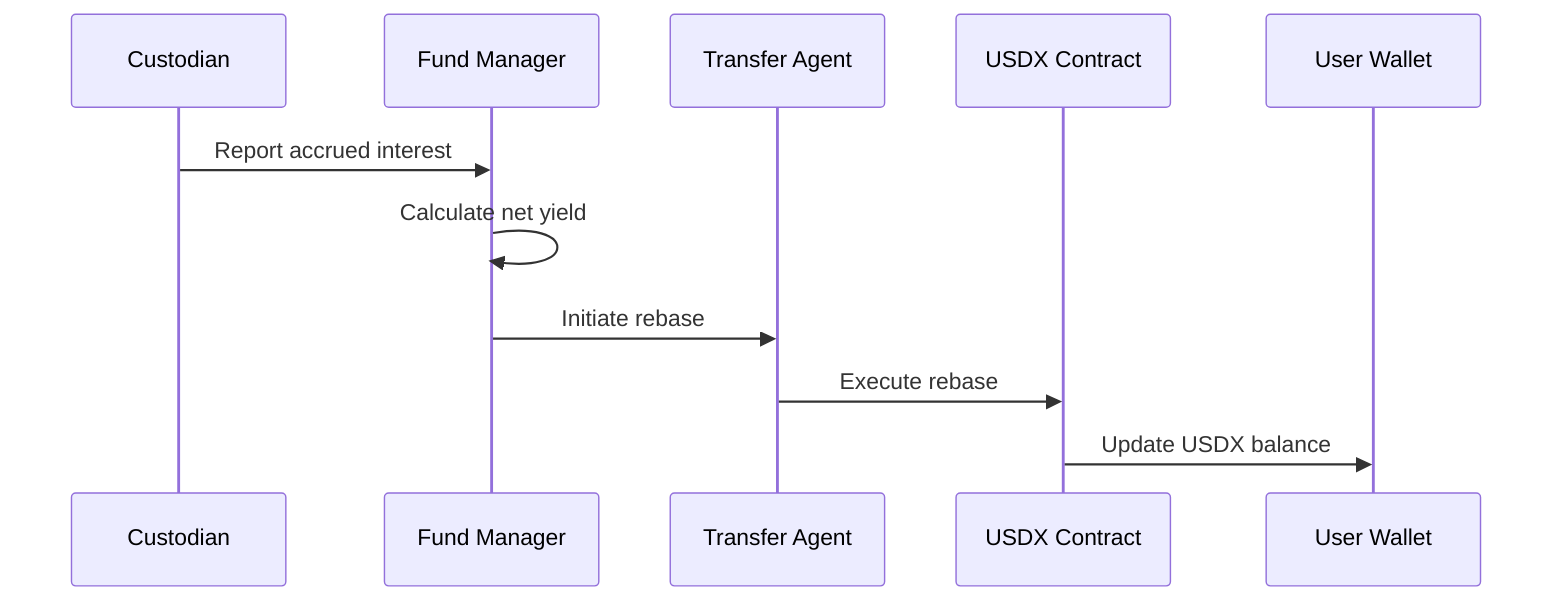 sequenceDiagram
    Custodian->>Fund Manager: Report accrued interest
    Fund Manager->>Fund Manager: Calculate net yield
    Fund Manager->>Transfer Agent: Initiate rebase
    Transfer Agent->>USDX Contract: Execute rebase
    USDX Contract->>User Wallet: Update USDX balance